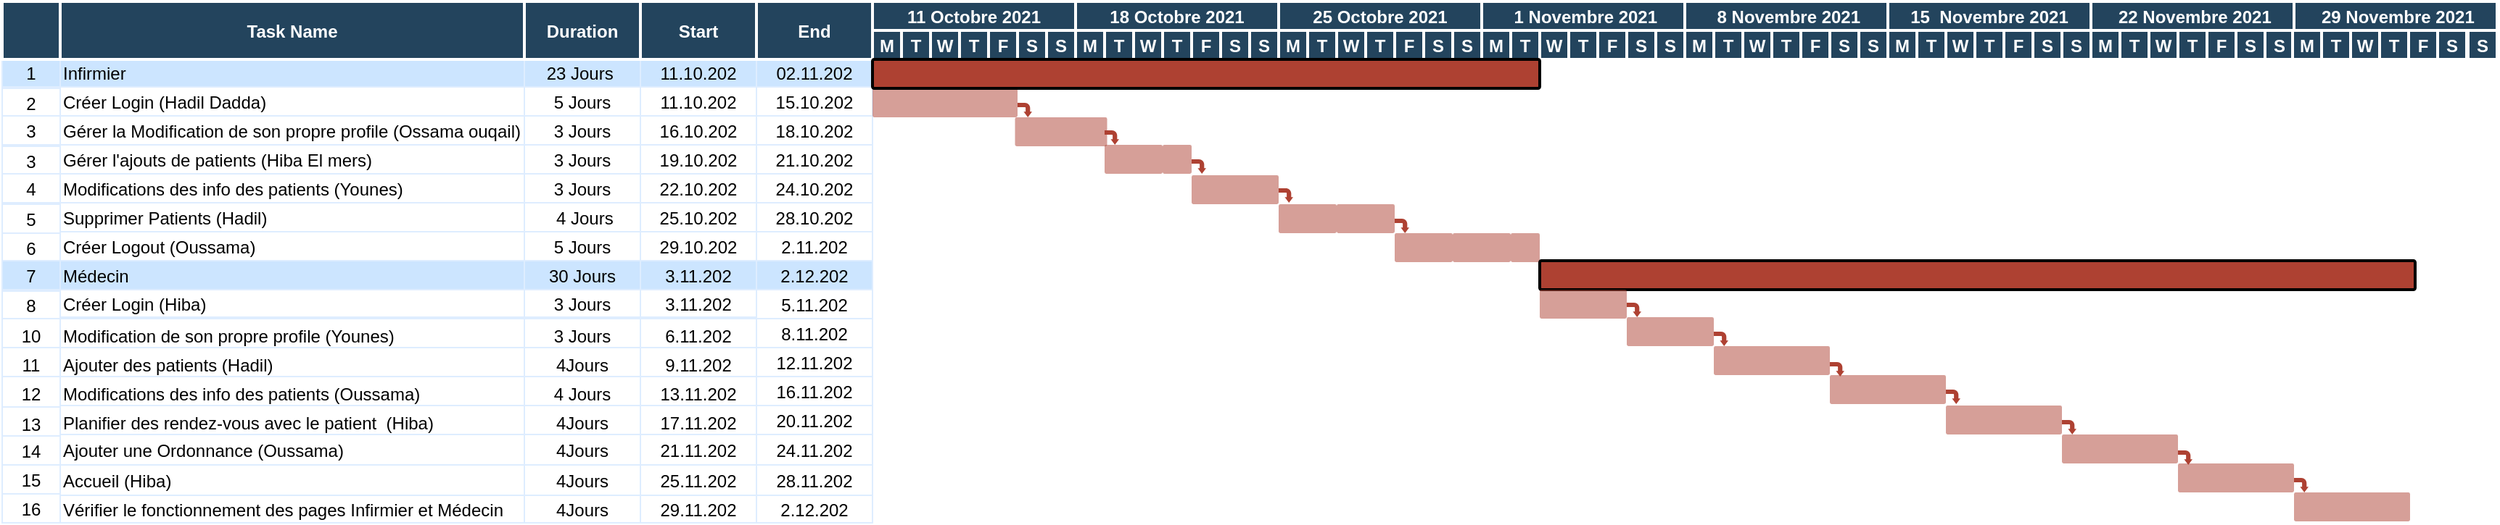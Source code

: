 <mxfile version="15.5.0" type="github">
  <diagram name="Page-1" id="8378b5f6-a2b2-b727-a746-972ab9d02e00">
    <mxGraphModel dx="782" dy="436" grid="1" gridSize="10" guides="1" tooltips="1" connect="0" arrows="1" fold="1" page="1" pageScale="1.5" pageWidth="1169" pageHeight="827" background="none" math="0" shadow="0">
      <root>
        <mxCell id="0" />
        <mxCell id="1" parent="0" />
        <mxCell id="104" value="1" style="strokeColor=#DEEDFF;fillColor=#CCE5FF" parent="1" vertex="1">
          <mxGeometry x="86.5" y="379.0" width="40" height="20" as="geometry" />
        </mxCell>
        <mxCell id="105" value="Infirmier" style="align=left;strokeColor=#DEEDFF;fillColor=#CCE5FF" parent="1" vertex="1">
          <mxGeometry x="126.5" y="379.0" width="320.0" height="20.0" as="geometry" />
        </mxCell>
        <mxCell id="106" value="23 Jours " style="strokeColor=#DEEDFF;fillColor=#CCE5FF" parent="1" vertex="1">
          <mxGeometry x="446.5" y="379.0" width="80.0" height="20" as="geometry" />
        </mxCell>
        <mxCell id="107" value="11.10.202" style="strokeColor=#DEEDFF;fillColor=#CCE5FF" parent="1" vertex="1">
          <mxGeometry x="526.5" y="379.0" width="80.0" height="20" as="geometry" />
        </mxCell>
        <mxCell id="108" value="02.11.202" style="strokeColor=#DEEDFF;fillColor=#CCE5FF" parent="1" vertex="1">
          <mxGeometry x="606.5" y="379.0" width="80.0" height="20" as="geometry" />
        </mxCell>
        <mxCell id="109" value="2" style="strokeColor=#DEEDFF" parent="1" vertex="1">
          <mxGeometry x="86.5" y="400.0" width="40" height="20" as="geometry" />
        </mxCell>
        <mxCell id="110" value="Créer Login (Hadil Dadda)" style="align=left;strokeColor=#DEEDFF" parent="1" vertex="1">
          <mxGeometry x="126.5" y="399.0" width="320.0" height="20" as="geometry" />
        </mxCell>
        <mxCell id="111" value="5 Jours" style="strokeColor=#DEEDFF" parent="1" vertex="1">
          <mxGeometry x="446.5" y="399.0" width="80.0" height="20" as="geometry" />
        </mxCell>
        <mxCell id="112" value="11.10.202" style="strokeColor=#DEEDFF" parent="1" vertex="1">
          <mxGeometry x="526.5" y="399.0" width="80.0" height="20" as="geometry" />
        </mxCell>
        <mxCell id="113" value="15.10.202" style="strokeColor=#DEEDFF" parent="1" vertex="1">
          <mxGeometry x="606.5" y="399.0" width="80.0" height="20" as="geometry" />
        </mxCell>
        <mxCell id="114" value="3" style="strokeColor=#DEEDFF" parent="1" vertex="1">
          <mxGeometry x="86.5" y="419.0" width="40" height="20" as="geometry" />
        </mxCell>
        <mxCell id="115" value="Gérer la Modification de son propre profile (Ossama ouqail)" style="align=left;strokeColor=#DEEDFF" parent="1" vertex="1">
          <mxGeometry x="126.5" y="419.0" width="320.0" height="20" as="geometry" />
        </mxCell>
        <mxCell id="116" value="3 Jours" style="strokeColor=#DEEDFF" parent="1" vertex="1">
          <mxGeometry x="446.5" y="419.0" width="80.0" height="20" as="geometry" />
        </mxCell>
        <mxCell id="117" value="16.10.202" style="strokeColor=#DEEDFF" parent="1" vertex="1">
          <mxGeometry x="526.5" y="419.0" width="80.0" height="20" as="geometry" />
        </mxCell>
        <mxCell id="118" value="18.10.202" style="strokeColor=#DEEDFF" parent="1" vertex="1">
          <mxGeometry x="606.5" y="419.0" width="80.0" height="20" as="geometry" />
        </mxCell>
        <mxCell id="119" value="3" style="strokeColor=#DEEDFF" parent="1" vertex="1">
          <mxGeometry x="86.5" y="440.0" width="40" height="20" as="geometry" />
        </mxCell>
        <mxCell id="120" value="Gérer l&#39;ajouts de patients (Hiba El mers)" style="align=left;strokeColor=#DEEDFF" parent="1" vertex="1">
          <mxGeometry x="126.5" y="439.0" width="320" height="20" as="geometry" />
        </mxCell>
        <mxCell id="121" value="3 Jours" style="strokeColor=#DEEDFF" parent="1" vertex="1">
          <mxGeometry x="446.5" y="439.0" width="80.0" height="20" as="geometry" />
        </mxCell>
        <mxCell id="122" value="19.10.202" style="strokeColor=#DEEDFF" parent="1" vertex="1">
          <mxGeometry x="526.5" y="439.0" width="80.0" height="20" as="geometry" />
        </mxCell>
        <mxCell id="123" value="21.10.202" style="strokeColor=#DEEDFF" parent="1" vertex="1">
          <mxGeometry x="606.5" y="439.0" width="80.0" height="20" as="geometry" />
        </mxCell>
        <mxCell id="124" value="4" style="strokeColor=#DEEDFF" parent="1" vertex="1">
          <mxGeometry x="86.5" y="459.0" width="40" height="20" as="geometry" />
        </mxCell>
        <mxCell id="125" value="Modifications des info des patients (Younes)" style="align=left;strokeColor=#DEEDFF" parent="1" vertex="1">
          <mxGeometry x="126.5" y="459.0" width="320" height="20" as="geometry" />
        </mxCell>
        <mxCell id="126" value="3 Jours" style="strokeColor=#DEEDFF" parent="1" vertex="1">
          <mxGeometry x="446.5" y="459.0" width="80.0" height="20" as="geometry" />
        </mxCell>
        <mxCell id="127" value="22.10.202" style="strokeColor=#DEEDFF" parent="1" vertex="1">
          <mxGeometry x="526.5" y="459.0" width="80.0" height="20" as="geometry" />
        </mxCell>
        <mxCell id="128" value="24.10.202" style="strokeColor=#DEEDFF" parent="1" vertex="1">
          <mxGeometry x="606.5" y="459.0" width="80.0" height="20" as="geometry" />
        </mxCell>
        <mxCell id="129" value="5" style="strokeColor=#DEEDFF" parent="1" vertex="1">
          <mxGeometry x="86.5" y="480.0" width="40" height="20" as="geometry" />
        </mxCell>
        <mxCell id="130" value="Supprimer Patients (Hadil)" style="align=left;strokeColor=#DEEDFF" parent="1" vertex="1">
          <mxGeometry x="126.5" y="479.0" width="320.0" height="20" as="geometry" />
        </mxCell>
        <mxCell id="131" value=" 4 Jours" style="strokeColor=#DEEDFF" parent="1" vertex="1">
          <mxGeometry x="446.5" y="479.0" width="80.0" height="20" as="geometry" />
        </mxCell>
        <mxCell id="132" value="25.10.202" style="strokeColor=#DEEDFF" parent="1" vertex="1">
          <mxGeometry x="526.5" y="479.0" width="80.0" height="20" as="geometry" />
        </mxCell>
        <mxCell id="133" value="28.10.202" style="strokeColor=#DEEDFF" parent="1" vertex="1">
          <mxGeometry x="606.5" y="479.0" width="80.0" height="20" as="geometry" />
        </mxCell>
        <mxCell id="134" value="6" style="strokeColor=#DEEDFF;fillColor=#FFFFFF" parent="1" vertex="1">
          <mxGeometry x="86.5" y="500.0" width="40" height="20" as="geometry" />
        </mxCell>
        <mxCell id="135" value="Créer Logout (Oussama)" style="align=left;strokeColor=#DEEDFF;fillColor=#FFFFFF" parent="1" vertex="1">
          <mxGeometry x="126.5" y="499.0" width="320.0" height="20" as="geometry" />
        </mxCell>
        <mxCell id="136" value="5 Jours" style="strokeColor=#DEEDFF;fillColor=#FFFFFF" parent="1" vertex="1">
          <mxGeometry x="446.5" y="499.0" width="80.0" height="20" as="geometry" />
        </mxCell>
        <mxCell id="137" value="29.10.202" style="strokeColor=#DEEDFF;fillColor=#FFFFFF" parent="1" vertex="1">
          <mxGeometry x="526.5" y="499.0" width="80.0" height="20" as="geometry" />
        </mxCell>
        <mxCell id="138" value="2.11.202" style="strokeColor=#DEEDFF;fillColor=#FFFFFF" parent="1" vertex="1">
          <mxGeometry x="606.5" y="499.0" width="80.0" height="20" as="geometry" />
        </mxCell>
        <mxCell id="139" value="7" style="strokeColor=#DEEDFF;fillColor=#CCE5FF" parent="1" vertex="1">
          <mxGeometry x="86.5" y="519.0" width="40" height="20" as="geometry" />
        </mxCell>
        <mxCell id="140" value="Médecin" style="align=left;strokeColor=#DEEDFF;fillColor=#CCE5FF" parent="1" vertex="1">
          <mxGeometry x="126.5" y="519.0" width="320.0" height="20" as="geometry" />
        </mxCell>
        <mxCell id="141" value="30 Jours" style="strokeColor=#DEEDFF;fillColor=#CCE5FF" parent="1" vertex="1">
          <mxGeometry x="446.5" y="519.0" width="80.0" height="20" as="geometry" />
        </mxCell>
        <mxCell id="142" value="3.11.202" style="strokeColor=#DEEDFF;fillColor=#CCE5FF" parent="1" vertex="1">
          <mxGeometry x="526.5" y="519.0" width="80.0" height="20" as="geometry" />
        </mxCell>
        <mxCell id="143" value="2.12.202" style="strokeColor=#DEEDFF;fillColor=#CCE5FF" parent="1" vertex="1">
          <mxGeometry x="606.5" y="519.0" width="80.0" height="20" as="geometry" />
        </mxCell>
        <mxCell id="144" value="8" style="strokeColor=#DEEDFF" parent="1" vertex="1">
          <mxGeometry x="86.5" y="540.0" width="40" height="19" as="geometry" />
        </mxCell>
        <mxCell id="145" value="Créer Login (Hiba)" style="align=left;strokeColor=#DEEDFF" parent="1" vertex="1">
          <mxGeometry x="126.5" y="539.0" width="320.0" height="19" as="geometry" />
        </mxCell>
        <mxCell id="146" value="3 Jours" style="strokeColor=#DEEDFF" parent="1" vertex="1">
          <mxGeometry x="446.5" y="539.0" width="80.0" height="19" as="geometry" />
        </mxCell>
        <mxCell id="147" value="3.11.202" style="strokeColor=#DEEDFF" parent="1" vertex="1">
          <mxGeometry x="526.5" y="539.0" width="80.0" height="19" as="geometry" />
        </mxCell>
        <mxCell id="148" value="5.11.202" style="strokeColor=#DEEDFF" parent="1" vertex="1">
          <mxGeometry x="606.5" y="539.0" width="80.0" height="20" as="geometry" />
        </mxCell>
        <mxCell id="149" value="10" style="strokeColor=#DEEDFF" parent="1" vertex="1">
          <mxGeometry x="86.5" y="559.0" width="40" height="23" as="geometry" />
        </mxCell>
        <mxCell id="AkE1Vkg9ae5tr5apMV0c-279" value="" style="edgeStyle=orthogonalEdgeStyle;rounded=0;orthogonalLoop=1;jettySize=auto;html=1;" parent="1" source="150" target="159" edge="1">
          <mxGeometry relative="1" as="geometry" />
        </mxCell>
        <mxCell id="150" value="Modification de son propre profile (Younes)" style="align=left;strokeColor=#DEEDFF" parent="1" vertex="1">
          <mxGeometry x="126.5" y="559.0" width="320.0" height="23" as="geometry" />
        </mxCell>
        <mxCell id="151" value="3 Jours" style="strokeColor=#DEEDFF" parent="1" vertex="1">
          <mxGeometry x="446.5" y="559.0" width="80.0" height="23" as="geometry" />
        </mxCell>
        <mxCell id="152" value="6.11.202" style="strokeColor=#DEEDFF" parent="1" vertex="1">
          <mxGeometry x="526.5" y="559.0" width="80.0" height="23" as="geometry" />
        </mxCell>
        <mxCell id="153" value="8.11.202" style="strokeColor=#DEEDFF" parent="1" vertex="1">
          <mxGeometry x="606.5" y="559.0" width="80.0" height="20" as="geometry" />
        </mxCell>
        <mxCell id="154" value="11" style="strokeColor=#DEEDFF" parent="1" vertex="1">
          <mxGeometry x="86.5" y="579.0" width="40" height="23" as="geometry" />
        </mxCell>
        <mxCell id="155" value="Ajouter des patients (Hadil)" style="align=left;strokeColor=#DEEDFF" parent="1" vertex="1">
          <mxGeometry x="126.5" y="579.0" width="320.0" height="23" as="geometry" />
        </mxCell>
        <mxCell id="156" value="4Jours" style="strokeColor=#DEEDFF" parent="1" vertex="1">
          <mxGeometry x="446.5" y="579.0" width="80.0" height="23" as="geometry" />
        </mxCell>
        <mxCell id="157" value="9.11.202" style="strokeColor=#DEEDFF" parent="1" vertex="1">
          <mxGeometry x="526.5" y="579.0" width="80.0" height="23" as="geometry" />
        </mxCell>
        <mxCell id="158" value="12.11.202" style="strokeColor=#DEEDFF" parent="1" vertex="1">
          <mxGeometry x="606.5" y="579.0" width="80.0" height="20" as="geometry" />
        </mxCell>
        <mxCell id="159" value="12" style="strokeColor=#DEEDFF" parent="1" vertex="1">
          <mxGeometry x="86.5" y="599.0" width="40" height="23" as="geometry" />
        </mxCell>
        <mxCell id="160" value="Modifications des info des patients (Oussama)" style="align=left;strokeColor=#DEEDFF" parent="1" vertex="1">
          <mxGeometry x="126.5" y="599.0" width="320.0" height="23" as="geometry" />
        </mxCell>
        <mxCell id="161" value="4 Jours" style="strokeColor=#DEEDFF" parent="1" vertex="1">
          <mxGeometry x="446.5" y="599.0" width="80.0" height="23" as="geometry" />
        </mxCell>
        <mxCell id="162" value="13.11.202" style="strokeColor=#DEEDFF" parent="1" vertex="1">
          <mxGeometry x="526.5" y="599.0" width="80.0" height="23" as="geometry" />
        </mxCell>
        <mxCell id="163" value="16.11.202" style="strokeColor=#DEEDFF" parent="1" vertex="1">
          <mxGeometry x="606.5" y="599.0" width="80.0" height="20" as="geometry" />
        </mxCell>
        <mxCell id="164" value="13" style="strokeColor=#DEEDFF" parent="1" vertex="1">
          <mxGeometry x="86.5" y="620.0" width="40" height="23" as="geometry" />
        </mxCell>
        <mxCell id="165" value="Planifier des rendez-vous avec le patient  (Hiba)" style="align=left;strokeColor=#DEEDFF" parent="1" vertex="1">
          <mxGeometry x="126.5" y="619.0" width="320.0" height="23" as="geometry" />
        </mxCell>
        <mxCell id="166" value="4Jours" style="strokeColor=#DEEDFF" parent="1" vertex="1">
          <mxGeometry x="446.5" y="619.0" width="80.0" height="23" as="geometry" />
        </mxCell>
        <mxCell id="167" value="17.11.202" style="strokeColor=#DEEDFF" parent="1" vertex="1">
          <mxGeometry x="526.5" y="619.0" width="80.0" height="23" as="geometry" />
        </mxCell>
        <mxCell id="168" value="20.11.202" style="strokeColor=#DEEDFF" parent="1" vertex="1">
          <mxGeometry x="606.5" y="619.0" width="80.0" height="20" as="geometry" />
        </mxCell>
        <mxCell id="169" value="14" style="strokeColor=#DEEDFF" parent="1" vertex="1">
          <mxGeometry x="86.5" y="640" width="40" height="20" as="geometry" />
        </mxCell>
        <mxCell id="170" value="Ajouter une Ordonnance (Oussama)" style="align=left;strokeColor=#DEEDFF" parent="1" vertex="1">
          <mxGeometry x="126.5" y="639" width="320" height="21" as="geometry" />
        </mxCell>
        <mxCell id="171" value="4Jours" style="strokeColor=#DEEDFF" parent="1" vertex="1">
          <mxGeometry x="446.5" y="639" width="80" height="21" as="geometry" />
        </mxCell>
        <mxCell id="172" value="21.11.202" style="strokeColor=#DEEDFF" parent="1" vertex="1">
          <mxGeometry x="526.5" y="639" width="80" height="21" as="geometry" />
        </mxCell>
        <mxCell id="173" value="24.11.202" style="strokeColor=#DEEDFF" parent="1" vertex="1">
          <mxGeometry x="606.5" y="639" width="80" height="21" as="geometry" />
        </mxCell>
        <mxCell id="2" value="Task Name" style="fillColor=#23445D;strokeColor=#FFFFFF;strokeWidth=2;fontColor=#FFFFFF;fontStyle=1" parent="1" vertex="1">
          <mxGeometry x="126.5" y="340" width="320" height="40" as="geometry" />
        </mxCell>
        <mxCell id="3" value="" style="fillColor=#23445D;strokeColor=#FFFFFF;strokeWidth=2;fontColor=#FFFFFF;fontStyle=1" parent="1" vertex="1">
          <mxGeometry x="86.5" y="340" width="40" height="40" as="geometry" />
        </mxCell>
        <mxCell id="5" value="M" style="fillColor=#23445D;strokeColor=#FFFFFF;strokeWidth=2;fontColor=#FFFFFF;fontStyle=1" parent="1" vertex="1">
          <mxGeometry x="686.5" y="360.0" width="20" height="20" as="geometry" />
        </mxCell>
        <mxCell id="6" value="T" style="fillColor=#23445D;strokeColor=#FFFFFF;strokeWidth=2;fontColor=#FFFFFF;fontStyle=1" parent="1" vertex="1">
          <mxGeometry x="706.5" y="360.0" width="20" height="20" as="geometry" />
        </mxCell>
        <mxCell id="7" value="W" style="fillColor=#23445D;strokeColor=#FFFFFF;strokeWidth=2;fontColor=#FFFFFF;fontStyle=1" parent="1" vertex="1">
          <mxGeometry x="726.5" y="360.0" width="20" height="20" as="geometry" />
        </mxCell>
        <mxCell id="8" value="T" style="fillColor=#23445D;strokeColor=#FFFFFF;strokeWidth=2;fontColor=#FFFFFF;fontStyle=1" parent="1" vertex="1">
          <mxGeometry x="746.5" y="360.0" width="20" height="20" as="geometry" />
        </mxCell>
        <mxCell id="9" value="F" style="fillColor=#23445D;strokeColor=#FFFFFF;strokeWidth=2;fontColor=#FFFFFF;fontStyle=1" parent="1" vertex="1">
          <mxGeometry x="766.5" y="360.0" width="20" height="20" as="geometry" />
        </mxCell>
        <mxCell id="10" value="S" style="fillColor=#23445D;strokeColor=#FFFFFF;strokeWidth=2;fontColor=#FFFFFF;fontStyle=1" parent="1" vertex="1">
          <mxGeometry x="786.5" y="360.0" width="20" height="20" as="geometry" />
        </mxCell>
        <mxCell id="11" value="S" style="fillColor=#23445D;strokeColor=#FFFFFF;strokeWidth=2;fontColor=#FFFFFF;fontStyle=1" parent="1" vertex="1">
          <mxGeometry x="806.5" y="360.0" width="20" height="20" as="geometry" />
        </mxCell>
        <mxCell id="12" value="Duration" style="fillColor=#23445D;strokeColor=#FFFFFF;strokeWidth=2;fontColor=#FFFFFF;fontStyle=1" parent="1" vertex="1">
          <mxGeometry x="446.5" y="340.0" width="80.0" height="40.0" as="geometry" />
        </mxCell>
        <mxCell id="13" value="Start" style="fillColor=#23445D;strokeColor=#FFFFFF;strokeWidth=2;fontColor=#FFFFFF;fontStyle=1" parent="1" vertex="1">
          <mxGeometry x="526.5" y="340.0" width="80.0" height="40.0" as="geometry" />
        </mxCell>
        <mxCell id="14" value="End" style="fillColor=#23445D;strokeColor=#FFFFFF;strokeWidth=2;fontColor=#FFFFFF;fontStyle=1" parent="1" vertex="1">
          <mxGeometry x="606.5" y="340.0" width="80.0" height="40.0" as="geometry" />
        </mxCell>
        <mxCell id="16" value="M" style="fillColor=#23445D;strokeColor=#FFFFFF;strokeWidth=2;fontColor=#FFFFFF;fontStyle=1" parent="1" vertex="1">
          <mxGeometry x="826.5" y="360.0" width="20" height="20" as="geometry" />
        </mxCell>
        <mxCell id="17" value="T" style="fillColor=#23445D;strokeColor=#FFFFFF;strokeWidth=2;fontColor=#FFFFFF;fontStyle=1" parent="1" vertex="1">
          <mxGeometry x="846.5" y="360.0" width="20" height="20" as="geometry" />
        </mxCell>
        <mxCell id="18" value="W" style="fillColor=#23445D;strokeColor=#FFFFFF;strokeWidth=2;fontColor=#FFFFFF;fontStyle=1" parent="1" vertex="1">
          <mxGeometry x="866.5" y="360.0" width="20" height="20" as="geometry" />
        </mxCell>
        <mxCell id="19" value="T" style="fillColor=#23445D;strokeColor=#FFFFFF;strokeWidth=2;fontColor=#FFFFFF;fontStyle=1" parent="1" vertex="1">
          <mxGeometry x="886.5" y="360.0" width="20" height="20" as="geometry" />
        </mxCell>
        <mxCell id="20" value="F" style="fillColor=#23445D;strokeColor=#FFFFFF;strokeWidth=2;fontColor=#FFFFFF;fontStyle=1" parent="1" vertex="1">
          <mxGeometry x="906.5" y="360.0" width="20" height="20" as="geometry" />
        </mxCell>
        <mxCell id="21" value="S" style="fillColor=#23445D;strokeColor=#FFFFFF;strokeWidth=2;fontColor=#FFFFFF;fontStyle=1" parent="1" vertex="1">
          <mxGeometry x="926.5" y="360.0" width="20" height="20" as="geometry" />
        </mxCell>
        <mxCell id="22" value="S" style="fillColor=#23445D;strokeColor=#FFFFFF;strokeWidth=2;fontColor=#FFFFFF;fontStyle=1" parent="1" vertex="1">
          <mxGeometry x="946.5" y="360.0" width="20" height="20" as="geometry" />
        </mxCell>
        <mxCell id="23" value="11 Octobre 2021" style="fillColor=#23445D;strokeColor=#FFFFFF;strokeWidth=2;fontColor=#FFFFFF;fontStyle=1" parent="1" vertex="1">
          <mxGeometry x="686.5" y="340.0" width="140" height="20" as="geometry" />
        </mxCell>
        <mxCell id="24" value="M" style="fillColor=#23445D;strokeColor=#FFFFFF;strokeWidth=2;fontColor=#FFFFFF;fontStyle=1" parent="1" vertex="1">
          <mxGeometry x="966.5" y="360.0" width="20" height="20" as="geometry" />
        </mxCell>
        <mxCell id="25" value="T" style="fillColor=#23445D;strokeColor=#FFFFFF;strokeWidth=2;fontColor=#FFFFFF;fontStyle=1" parent="1" vertex="1">
          <mxGeometry x="986.5" y="360.0" width="20" height="20" as="geometry" />
        </mxCell>
        <mxCell id="26" value="W" style="fillColor=#23445D;strokeColor=#FFFFFF;strokeWidth=2;fontColor=#FFFFFF;fontStyle=1" parent="1" vertex="1">
          <mxGeometry x="1006.5" y="360.0" width="20" height="20" as="geometry" />
        </mxCell>
        <mxCell id="27" value="T" style="fillColor=#23445D;strokeColor=#FFFFFF;strokeWidth=2;fontColor=#FFFFFF;fontStyle=1" parent="1" vertex="1">
          <mxGeometry x="1026.5" y="360.0" width="20" height="20" as="geometry" />
        </mxCell>
        <mxCell id="28" value="F" style="fillColor=#23445D;strokeColor=#FFFFFF;strokeWidth=2;fontColor=#FFFFFF;fontStyle=1" parent="1" vertex="1">
          <mxGeometry x="1046.5" y="360.0" width="20" height="20" as="geometry" />
        </mxCell>
        <mxCell id="29" value="S" style="fillColor=#23445D;strokeColor=#FFFFFF;strokeWidth=2;fontColor=#FFFFFF;fontStyle=1" parent="1" vertex="1">
          <mxGeometry x="1066.5" y="360.0" width="20" height="20" as="geometry" />
        </mxCell>
        <mxCell id="30" value="S" style="fillColor=#23445D;strokeColor=#FFFFFF;strokeWidth=2;fontColor=#FFFFFF;fontStyle=1" parent="1" vertex="1">
          <mxGeometry x="1086.5" y="360.0" width="20" height="20" as="geometry" />
        </mxCell>
        <mxCell id="31" value="18 Octobre 2021" style="fillColor=#23445D;strokeColor=#FFFFFF;strokeWidth=2;fontColor=#FFFFFF;fontStyle=1" parent="1" vertex="1">
          <mxGeometry x="826.5" y="340.0" width="140" height="20" as="geometry" />
        </mxCell>
        <mxCell id="32" value="M" style="fillColor=#23445D;strokeColor=#FFFFFF;strokeWidth=2;fontColor=#FFFFFF;fontStyle=1" parent="1" vertex="1">
          <mxGeometry x="1106.5" y="360.0" width="20" height="20" as="geometry" />
        </mxCell>
        <mxCell id="33" value="T" style="fillColor=#23445D;strokeColor=#FFFFFF;strokeWidth=2;fontColor=#FFFFFF;fontStyle=1" parent="1" vertex="1">
          <mxGeometry x="1126.5" y="360.0" width="20" height="20" as="geometry" />
        </mxCell>
        <mxCell id="34" value="W" style="fillColor=#23445D;strokeColor=#FFFFFF;strokeWidth=2;fontColor=#FFFFFF;fontStyle=1" parent="1" vertex="1">
          <mxGeometry x="1146.5" y="360.0" width="20" height="20" as="geometry" />
        </mxCell>
        <mxCell id="35" value="T" style="fillColor=#23445D;strokeColor=#FFFFFF;strokeWidth=2;fontColor=#FFFFFF;fontStyle=1" parent="1" vertex="1">
          <mxGeometry x="1166.5" y="360.0" width="20" height="20" as="geometry" />
        </mxCell>
        <mxCell id="36" value="F" style="fillColor=#23445D;strokeColor=#FFFFFF;strokeWidth=2;fontColor=#FFFFFF;fontStyle=1" parent="1" vertex="1">
          <mxGeometry x="1186.5" y="360" width="20" height="20" as="geometry" />
        </mxCell>
        <mxCell id="37" value="S" style="fillColor=#23445D;strokeColor=#FFFFFF;strokeWidth=2;fontColor=#FFFFFF;fontStyle=1" parent="1" vertex="1">
          <mxGeometry x="1206.5" y="360" width="20" height="20" as="geometry" />
        </mxCell>
        <mxCell id="38" value="S" style="fillColor=#23445D;strokeColor=#FFFFFF;strokeWidth=2;fontColor=#FFFFFF;fontStyle=1" parent="1" vertex="1">
          <mxGeometry x="1226.5" y="360" width="20" height="20" as="geometry" />
        </mxCell>
        <mxCell id="39" value="25 Octobre 2021" style="fillColor=#23445D;strokeColor=#FFFFFF;strokeWidth=2;fontColor=#FFFFFF;fontStyle=1" parent="1" vertex="1">
          <mxGeometry x="966.5" y="340.0" width="140" height="20" as="geometry" />
        </mxCell>
        <mxCell id="40" value="M" style="fillColor=#23445D;strokeColor=#FFFFFF;strokeWidth=2;fontColor=#FFFFFF;fontStyle=1" parent="1" vertex="1">
          <mxGeometry x="1246.5" y="360.0" width="20" height="20" as="geometry" />
        </mxCell>
        <mxCell id="41" value="T" style="fillColor=#23445D;strokeColor=#FFFFFF;strokeWidth=2;fontColor=#FFFFFF;fontStyle=1" parent="1" vertex="1">
          <mxGeometry x="1266.5" y="360.0" width="20" height="20" as="geometry" />
        </mxCell>
        <mxCell id="42" value="W" style="fillColor=#23445D;strokeColor=#FFFFFF;strokeWidth=2;fontColor=#FFFFFF;fontStyle=1" parent="1" vertex="1">
          <mxGeometry x="1286.5" y="360.0" width="20" height="20" as="geometry" />
        </mxCell>
        <mxCell id="43" value="T" style="fillColor=#23445D;strokeColor=#FFFFFF;strokeWidth=2;fontColor=#FFFFFF;fontStyle=1" parent="1" vertex="1">
          <mxGeometry x="1306.5" y="360.0" width="20" height="20" as="geometry" />
        </mxCell>
        <mxCell id="44" value="F" style="fillColor=#23445D;strokeColor=#FFFFFF;strokeWidth=2;fontColor=#FFFFFF;fontStyle=1" parent="1" vertex="1">
          <mxGeometry x="1326.5" y="360" width="20" height="20" as="geometry" />
        </mxCell>
        <mxCell id="45" value="S" style="fillColor=#23445D;strokeColor=#FFFFFF;strokeWidth=2;fontColor=#FFFFFF;fontStyle=1;movable=0;resizable=0;rotatable=0;deletable=0;editable=0;connectable=0;" parent="1" vertex="1">
          <mxGeometry x="1346.5" y="360" width="20" height="20" as="geometry" />
        </mxCell>
        <mxCell id="46" value="S" style="fillColor=#23445D;strokeColor=#FFFFFF;strokeWidth=2;fontColor=#FFFFFF;fontStyle=1" parent="1" vertex="1">
          <mxGeometry x="1366.5" y="360" width="20" height="20" as="geometry" />
        </mxCell>
        <mxCell id="47" value=" 1 Novembre 2021" style="fillColor=#23445D;strokeColor=#FFFFFF;strokeWidth=2;fontColor=#FFFFFF;fontStyle=1" parent="1" vertex="1">
          <mxGeometry x="1106.5" y="340" width="140" height="20" as="geometry" />
        </mxCell>
        <mxCell id="48" value="M" style="fillColor=#23445D;strokeColor=#FFFFFF;strokeWidth=2;fontColor=#FFFFFF;fontStyle=1" parent="1" vertex="1">
          <mxGeometry x="1386.5" y="360" width="20" height="20" as="geometry" />
        </mxCell>
        <mxCell id="49" value="T" style="fillColor=#23445D;strokeColor=#FFFFFF;strokeWidth=2;fontColor=#FFFFFF;fontStyle=1" parent="1" vertex="1">
          <mxGeometry x="1406.5" y="360" width="20" height="20" as="geometry" />
        </mxCell>
        <mxCell id="50" value="W" style="fillColor=#23445D;strokeColor=#FFFFFF;strokeWidth=2;fontColor=#FFFFFF;fontStyle=1" parent="1" vertex="1">
          <mxGeometry x="1426.5" y="360" width="20" height="20" as="geometry" />
        </mxCell>
        <mxCell id="51" value="T" style="fillColor=#23445D;strokeColor=#FFFFFF;strokeWidth=2;fontColor=#FFFFFF;fontStyle=1" parent="1" vertex="1">
          <mxGeometry x="1446.5" y="360" width="20" height="20" as="geometry" />
        </mxCell>
        <mxCell id="52" value="F" style="fillColor=#23445D;strokeColor=#FFFFFF;strokeWidth=2;fontColor=#FFFFFF;fontStyle=1" parent="1" vertex="1">
          <mxGeometry x="1466.5" y="360" width="20" height="20" as="geometry" />
        </mxCell>
        <mxCell id="53" value="S" style="fillColor=#23445D;strokeColor=#FFFFFF;strokeWidth=2;fontColor=#FFFFFF;fontStyle=1" parent="1" vertex="1">
          <mxGeometry x="1486.5" y="360" width="20" height="20" as="geometry" />
        </mxCell>
        <mxCell id="54" value="S" style="fillColor=#23445D;strokeColor=#FFFFFF;strokeWidth=2;fontColor=#FFFFFF;fontStyle=1" parent="1" vertex="1">
          <mxGeometry x="1506.5" y="360" width="20" height="20" as="geometry" />
        </mxCell>
        <mxCell id="55" value=" 8 Novembre 2021" style="fillColor=#23445D;strokeColor=#FFFFFF;strokeWidth=2;fontColor=#FFFFFF;fontStyle=1" parent="1" vertex="1">
          <mxGeometry x="1246.5" y="340.0" width="140" height="20" as="geometry" />
        </mxCell>
        <mxCell id="56" value="M" style="fillColor=#23445D;strokeColor=#FFFFFF;strokeWidth=2;fontColor=#FFFFFF;fontStyle=1" parent="1" vertex="1">
          <mxGeometry x="1526.5" y="360.0" width="20" height="20" as="geometry" />
        </mxCell>
        <mxCell id="57" value="T" style="fillColor=#23445D;strokeColor=#FFFFFF;strokeWidth=2;fontColor=#FFFFFF;fontStyle=1" parent="1" vertex="1">
          <mxGeometry x="1546.5" y="360.0" width="20" height="20" as="geometry" />
        </mxCell>
        <mxCell id="58" value="W" style="fillColor=#23445D;strokeColor=#FFFFFF;strokeWidth=2;fontColor=#FFFFFF;fontStyle=1" parent="1" vertex="1">
          <mxGeometry x="1566.5" y="360.0" width="20" height="20" as="geometry" />
        </mxCell>
        <mxCell id="59" value="T" style="fillColor=#23445D;strokeColor=#FFFFFF;strokeWidth=2;fontColor=#FFFFFF;fontStyle=1" parent="1" vertex="1">
          <mxGeometry x="1586.5" y="360.0" width="20" height="20" as="geometry" />
        </mxCell>
        <mxCell id="60" value="F" style="fillColor=#23445D;strokeColor=#FFFFFF;strokeWidth=2;fontColor=#FFFFFF;fontStyle=1" parent="1" vertex="1">
          <mxGeometry x="1606.5" y="360.0" width="20" height="20" as="geometry" />
        </mxCell>
        <mxCell id="61" value="S" style="fillColor=#23445D;strokeColor=#FFFFFF;strokeWidth=2;fontColor=#FFFFFF;fontStyle=1;movable=0;resizable=0;rotatable=0;deletable=0;editable=0;connectable=0;" parent="1" vertex="1">
          <mxGeometry x="1626.5" y="360.0" width="20" height="20" as="geometry" />
        </mxCell>
        <mxCell id="62" value="S" style="fillColor=#23445D;strokeColor=#FFFFFF;strokeWidth=2;fontColor=#FFFFFF;fontStyle=1;movable=0;resizable=0;rotatable=0;deletable=0;editable=0;connectable=0;" parent="1" vertex="1">
          <mxGeometry x="1646.5" y="360.0" width="20" height="20" as="geometry" />
        </mxCell>
        <mxCell id="243" value="" style="shape=mxgraph.arrows.bent_right_arrow;fillColor=#AE4132;strokeColor=none;strokeWidth=2;direction=south" parent="1" vertex="1">
          <mxGeometry x="846.5" y="429.0" width="10.0" height="10.0" as="geometry" />
        </mxCell>
        <mxCell id="244" value="" style="shape=mxgraph.flowchart.process;fillColor=#AE4132;strokeColor=none;strokeWidth=2;opacity=50" parent="1" vertex="1">
          <mxGeometry x="784.75" y="420" width="63.5" height="20" as="geometry" />
        </mxCell>
        <mxCell id="245" value="" style="shape=mxgraph.flowchart.process;fillColor=#AE4132;strokeColor=none;strokeWidth=2;opacity=50" parent="1" vertex="1">
          <mxGeometry x="846.5" y="439.0" width="40.0" height="20.0" as="geometry" />
        </mxCell>
        <mxCell id="246" value="" style="shape=mxgraph.flowchart.process;fillColor=#AE4132;strokeColor=none;strokeWidth=2;opacity=50" parent="1" vertex="1">
          <mxGeometry x="886.5" y="439.0" width="20.0" height="20.0" as="geometry" />
        </mxCell>
        <mxCell id="249" value="" style="shape=mxgraph.arrows.bent_right_arrow;fillColor=#AE4132;strokeColor=none;strokeWidth=2;direction=south" parent="1" vertex="1">
          <mxGeometry x="966.5" y="469.0" width="10.0" height="10.0" as="geometry" />
        </mxCell>
        <mxCell id="250" value="" style="shape=mxgraph.arrows.bent_right_arrow;fillColor=#AE4132;strokeColor=none;strokeWidth=2;direction=south" parent="1" vertex="1">
          <mxGeometry x="906.5" y="449.0" width="10.0" height="10.0" as="geometry" />
        </mxCell>
        <mxCell id="252" value="" style="shape=mxgraph.flowchart.process;fillColor=#AE4132;strokeColor=none;strokeWidth=2;opacity=50" parent="1" vertex="1">
          <mxGeometry x="686.5" y="400.0" width="100.0" height="20.0" as="geometry" />
        </mxCell>
        <mxCell id="253" value="" style="shape=mxgraph.arrows.bent_right_arrow;fillColor=#AE4132;strokeColor=none;strokeWidth=2;direction=south" parent="1" vertex="1">
          <mxGeometry x="1046.5" y="490.0" width="10.0" height="10.0" as="geometry" />
        </mxCell>
        <mxCell id="254" value="" style="shape=mxgraph.flowchart.process;fillColor=#AE4132;strokeColor=#000000;strokeWidth=2;opacity=100" parent="1" vertex="1">
          <mxGeometry x="686.5" y="380" width="460" height="20" as="geometry" />
        </mxCell>
        <mxCell id="257" value="" style="shape=mxgraph.flowchart.process;fillColor=#AE4132;strokeColor=none;strokeWidth=2;opacity=50" parent="1" vertex="1">
          <mxGeometry x="1266.5" y="578.0" width="80.0" height="20.0" as="geometry" />
        </mxCell>
        <mxCell id="258" value="" style="shape=mxgraph.flowchart.process;fillColor=#AE4132;strokeColor=none;strokeWidth=2;opacity=50" parent="1" vertex="1">
          <mxGeometry x="906.5" y="460.0" width="60.0" height="20.0" as="geometry" />
        </mxCell>
        <mxCell id="271" value="" style="shape=mxgraph.arrows.bent_right_arrow;fillColor=#AE4132;strokeColor=none;strokeWidth=2;direction=south" parent="1" vertex="1">
          <mxGeometry x="1506.5" y="629.0" width="10.0" height="10.0" as="geometry" />
        </mxCell>
        <mxCell id="272" value="" style="shape=mxgraph.arrows.bent_right_arrow;fillColor=#AE4132;strokeColor=none;strokeWidth=2;direction=south" parent="1" vertex="1">
          <mxGeometry x="1266.5" y="568.0" width="10.0" height="10.0" as="geometry" />
        </mxCell>
        <mxCell id="274" value="" style="shape=mxgraph.arrows.bent_right_arrow;fillColor=#AE4132;strokeColor=none;strokeWidth=2;direction=south" parent="1" vertex="1">
          <mxGeometry x="1206.5" y="548.0" width="10.0" height="10.0" as="geometry" />
        </mxCell>
        <mxCell id="278" value="" style="shape=mxgraph.arrows.bent_right_arrow;fillColor=#AE4132;strokeColor=none;strokeWidth=2;direction=south" parent="1" vertex="1">
          <mxGeometry x="1586.5" y="650.0" width="10.0" height="10.0" as="geometry" />
        </mxCell>
        <mxCell id="dd7Kj4cGsxUT_EIZILxp-278" value="15  Novembre 2021" style="fillColor=#23445D;strokeColor=#FFFFFF;strokeWidth=2;fontColor=#FFFFFF;fontStyle=1" parent="1" vertex="1">
          <mxGeometry x="1386.5" y="340.0" width="140" height="20" as="geometry" />
        </mxCell>
        <mxCell id="dd7Kj4cGsxUT_EIZILxp-282" value=" 29 Novembre 2021" style="fillColor=#23445D;strokeColor=#FFFFFF;strokeWidth=2;fontColor=#FFFFFF;fontStyle=1" parent="1" vertex="1">
          <mxGeometry x="1666.5" y="340.0" width="140" height="20" as="geometry" />
        </mxCell>
        <mxCell id="dd7Kj4cGsxUT_EIZILxp-283" value=" 22 Novembre 2021" style="fillColor=#23445D;strokeColor=#FFFFFF;strokeWidth=2;fontColor=#FFFFFF;fontStyle=1" parent="1" vertex="1">
          <mxGeometry x="1526.5" y="340.0" width="140" height="20" as="geometry" />
        </mxCell>
        <mxCell id="AkE1Vkg9ae5tr5apMV0c-285" value="M" style="fillColor=#23445D;strokeColor=#FFFFFF;strokeWidth=2;fontColor=#FFFFFF;fontStyle=1" parent="1" vertex="1">
          <mxGeometry x="1665.5" y="360.0" width="20" height="20" as="geometry" />
        </mxCell>
        <mxCell id="AkE1Vkg9ae5tr5apMV0c-288" value="T" style="fillColor=#23445D;strokeColor=#FFFFFF;strokeWidth=2;fontColor=#FFFFFF;fontStyle=1" parent="1" vertex="1">
          <mxGeometry x="1685.5" y="360.0" width="20" height="20" as="geometry" />
        </mxCell>
        <mxCell id="AkE1Vkg9ae5tr5apMV0c-293" value="W" style="fillColor=#23445D;strokeColor=#FFFFFF;strokeWidth=2;fontColor=#FFFFFF;fontStyle=1" parent="1" vertex="1">
          <mxGeometry x="1705.5" y="360.0" width="20" height="20" as="geometry" />
        </mxCell>
        <mxCell id="AkE1Vkg9ae5tr5apMV0c-296" value="T" style="fillColor=#23445D;strokeColor=#FFFFFF;strokeWidth=2;fontColor=#FFFFFF;fontStyle=1" parent="1" vertex="1">
          <mxGeometry x="1725.5" y="360.0" width="20" height="20" as="geometry" />
        </mxCell>
        <mxCell id="AkE1Vkg9ae5tr5apMV0c-299" value="F" style="fillColor=#23445D;strokeColor=#FFFFFF;strokeWidth=2;fontColor=#FFFFFF;fontStyle=1" parent="1" vertex="1">
          <mxGeometry x="1745.5" y="360.0" width="20" height="20" as="geometry" />
        </mxCell>
        <mxCell id="AkE1Vkg9ae5tr5apMV0c-315" value="S" style="fillColor=#23445D;strokeColor=#FFFFFF;strokeWidth=2;fontColor=#FFFFFF;fontStyle=1" parent="1" vertex="1">
          <mxGeometry x="1765.5" y="360" width="20" height="20" as="geometry" />
        </mxCell>
        <mxCell id="AkE1Vkg9ae5tr5apMV0c-320" value="S" style="fillColor=#23445D;strokeColor=#FFFFFF;strokeWidth=2;fontColor=#FFFFFF;fontStyle=1" parent="1" vertex="1">
          <mxGeometry x="1786.5" y="360" width="20" height="20" as="geometry" />
        </mxCell>
        <mxCell id="AkE1Vkg9ae5tr5apMV0c-323" value="15" style="strokeColor=#DEEDFF" parent="1" vertex="1">
          <mxGeometry x="86.5" y="660" width="40" height="20" as="geometry" />
        </mxCell>
        <mxCell id="AkE1Vkg9ae5tr5apMV0c-325" value="Accueil (Hiba)" style="align=left;strokeColor=#DEEDFF" parent="1" vertex="1">
          <mxGeometry x="126.5" y="660" width="320" height="21" as="geometry" />
        </mxCell>
        <mxCell id="AkE1Vkg9ae5tr5apMV0c-326" value="4Jours" style="strokeColor=#DEEDFF" parent="1" vertex="1">
          <mxGeometry x="446.5" y="660" width="80" height="21" as="geometry" />
        </mxCell>
        <mxCell id="AkE1Vkg9ae5tr5apMV0c-327" value="25.11.202" style="strokeColor=#DEEDFF" parent="1" vertex="1">
          <mxGeometry x="526.5" y="660" width="80" height="21" as="geometry" />
        </mxCell>
        <mxCell id="AkE1Vkg9ae5tr5apMV0c-328" value="28.11.202" style="strokeColor=#DEEDFF" parent="1" vertex="1">
          <mxGeometry x="606.5" y="660" width="80" height="21" as="geometry" />
        </mxCell>
        <mxCell id="AkE1Vkg9ae5tr5apMV0c-331" value="16" style="strokeColor=#DEEDFF" parent="1" vertex="1">
          <mxGeometry x="86.5" y="680" width="40" height="20" as="geometry" />
        </mxCell>
        <mxCell id="AkE1Vkg9ae5tr5apMV0c-332" value="Vérifier le fonctionnement des pages Infirmier et Médecin" style="align=left;strokeColor=#DEEDFF" parent="1" vertex="1">
          <mxGeometry x="126.5" y="681" width="320" height="19" as="geometry" />
        </mxCell>
        <mxCell id="AkE1Vkg9ae5tr5apMV0c-333" value="4Jours" style="strokeColor=#DEEDFF" parent="1" vertex="1">
          <mxGeometry x="446.5" y="681" width="80" height="19" as="geometry" />
        </mxCell>
        <mxCell id="AkE1Vkg9ae5tr5apMV0c-334" value="29.11.202" style="strokeColor=#DEEDFF" parent="1" vertex="1">
          <mxGeometry x="526.5" y="681" width="80" height="19" as="geometry" />
        </mxCell>
        <mxCell id="AkE1Vkg9ae5tr5apMV0c-335" value="2.12.202" style="strokeColor=#DEEDFF" parent="1" vertex="1">
          <mxGeometry x="606.5" y="681" width="80" height="19" as="geometry" />
        </mxCell>
        <mxCell id="LqE5zdX2TEOF28aGJ6Jp-290" value="" style="shape=mxgraph.flowchart.process;fillColor=#AE4132;strokeColor=none;strokeWidth=2;opacity=50" parent="1" vertex="1">
          <mxGeometry x="966.5" y="480.0" width="40.0" height="20.0" as="geometry" />
        </mxCell>
        <mxCell id="LqE5zdX2TEOF28aGJ6Jp-291" value="" style="shape=mxgraph.flowchart.process;fillColor=#AE4132;strokeColor=none;strokeWidth=2;opacity=50" parent="1" vertex="1">
          <mxGeometry x="1006.5" y="480.0" width="40.0" height="20.0" as="geometry" />
        </mxCell>
        <mxCell id="LqE5zdX2TEOF28aGJ6Jp-292" value="" style="shape=mxgraph.flowchart.process;fillColor=#AE4132;strokeColor=none;strokeWidth=2;opacity=50" parent="1" vertex="1">
          <mxGeometry x="1086.5" y="500.0" width="40.0" height="20.0" as="geometry" />
        </mxCell>
        <mxCell id="LqE5zdX2TEOF28aGJ6Jp-293" value="" style="shape=mxgraph.flowchart.process;fillColor=#AE4132;strokeColor=none;strokeWidth=2;opacity=50" parent="1" vertex="1">
          <mxGeometry x="1046.5" y="500.0" width="40.0" height="20.0" as="geometry" />
        </mxCell>
        <mxCell id="LqE5zdX2TEOF28aGJ6Jp-295" value="" style="shape=mxgraph.flowchart.process;fillColor=#AE4132;strokeColor=none;strokeWidth=2;opacity=50" parent="1" vertex="1">
          <mxGeometry x="1126.5" y="500.0" width="20.0" height="20.0" as="geometry" />
        </mxCell>
        <mxCell id="LqE5zdX2TEOF28aGJ6Jp-296" value="" style="shape=mxgraph.flowchart.process;fillColor=#AE4132;strokeColor=#000000;strokeWidth=2;opacity=100" parent="1" vertex="1">
          <mxGeometry x="1146.5" y="519" width="603.5" height="20" as="geometry" />
        </mxCell>
        <mxCell id="LqE5zdX2TEOF28aGJ6Jp-298" value="" style="shape=mxgraph.flowchart.process;fillColor=#AE4132;strokeColor=none;strokeWidth=2;opacity=50" parent="1" vertex="1">
          <mxGeometry x="1146.5" y="539" width="60" height="20" as="geometry" />
        </mxCell>
        <mxCell id="LqE5zdX2TEOF28aGJ6Jp-299" value="" style="shape=mxgraph.flowchart.process;fillColor=#AE4132;strokeColor=none;strokeWidth=2;opacity=50" parent="1" vertex="1">
          <mxGeometry x="1206.5" y="558" width="60" height="20" as="geometry" />
        </mxCell>
        <mxCell id="LqE5zdX2TEOF28aGJ6Jp-300" value="" style="shape=mxgraph.flowchart.process;fillColor=#AE4132;strokeColor=none;strokeWidth=2;opacity=50" parent="1" vertex="1">
          <mxGeometry x="1346.5" y="598" width="80" height="20" as="geometry" />
        </mxCell>
        <mxCell id="LqE5zdX2TEOF28aGJ6Jp-301" value="" style="shape=mxgraph.flowchart.process;fillColor=#AE4132;strokeColor=none;strokeWidth=2;opacity=50" parent="1" vertex="1">
          <mxGeometry x="1426.5" y="619" width="80" height="20" as="geometry" />
        </mxCell>
        <mxCell id="LqE5zdX2TEOF28aGJ6Jp-302" value="" style="shape=mxgraph.arrows.bent_right_arrow;fillColor=#AE4132;strokeColor=none;strokeWidth=2;direction=south" parent="1" vertex="1">
          <mxGeometry x="1426.5" y="608.0" width="10.0" height="10.0" as="geometry" />
        </mxCell>
        <mxCell id="LqE5zdX2TEOF28aGJ6Jp-303" value="" style="shape=mxgraph.arrows.bent_right_arrow;fillColor=#AE4132;strokeColor=none;strokeWidth=2;direction=south" parent="1" vertex="1">
          <mxGeometry x="1346.5" y="589.0" width="10.0" height="10.0" as="geometry" />
        </mxCell>
        <mxCell id="LqE5zdX2TEOF28aGJ6Jp-304" value="" style="shape=mxgraph.flowchart.process;fillColor=#AE4132;strokeColor=none;strokeWidth=2;opacity=50" parent="1" vertex="1">
          <mxGeometry x="1506.5" y="639" width="80" height="20" as="geometry" />
        </mxCell>
        <mxCell id="LqE5zdX2TEOF28aGJ6Jp-305" value="" style="shape=mxgraph.flowchart.process;fillColor=#AE4132;strokeColor=none;strokeWidth=2;opacity=50" parent="1" vertex="1">
          <mxGeometry x="1586.5" y="659" width="80" height="20" as="geometry" />
        </mxCell>
        <mxCell id="LqE5zdX2TEOF28aGJ6Jp-306" value="" style="shape=mxgraph.flowchart.process;fillColor=#AE4132;strokeColor=none;strokeWidth=2;opacity=50" parent="1" vertex="1">
          <mxGeometry x="1666.5" y="679" width="80" height="20" as="geometry" />
        </mxCell>
        <mxCell id="LqE5zdX2TEOF28aGJ6Jp-308" value="" style="shape=mxgraph.arrows.bent_right_arrow;fillColor=#AE4132;strokeColor=none;strokeWidth=2;direction=south" parent="1" vertex="1">
          <mxGeometry x="1666.5" y="669.0" width="10.0" height="10.0" as="geometry" />
        </mxCell>
        <mxCell id="F0nWND7jkoaoiivoLauP-278" value="" style="shape=mxgraph.arrows.bent_right_arrow;fillColor=#AE4132;strokeColor=none;strokeWidth=2;direction=south" vertex="1" parent="1">
          <mxGeometry x="786.5" y="410.0" width="10.0" height="10.0" as="geometry" />
        </mxCell>
      </root>
    </mxGraphModel>
  </diagram>
</mxfile>
